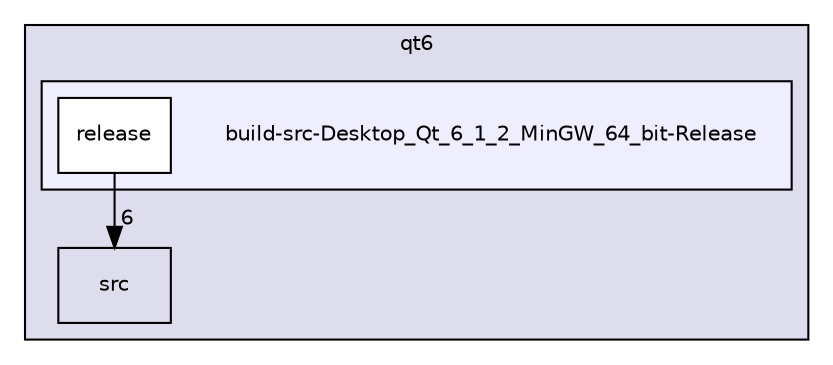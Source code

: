 digraph "qt6/build-src-Desktop_Qt_6_1_2_MinGW_64_bit-Release" {
  compound=true
  node [ fontsize="10", fontname="Helvetica"];
  edge [ labelfontsize="10", labelfontname="Helvetica"];
  subgraph clusterdir_aca54559f892c0a6bc75d02ca7864bcb {
    graph [ bgcolor="#ddddee", pencolor="black", label="qt6" fontname="Helvetica", fontsize="10", URL="dir_aca54559f892c0a6bc75d02ca7864bcb.html"]
  dir_e878fadbae21eab83033b307cad8f6df [shape=box label="src" URL="dir_e878fadbae21eab83033b307cad8f6df.html"];
  subgraph clusterdir_b5cb880530a5d07fec71a0caf5d551ab {
    graph [ bgcolor="#eeeeff", pencolor="black", label="" URL="dir_b5cb880530a5d07fec71a0caf5d551ab.html"];
    dir_b5cb880530a5d07fec71a0caf5d551ab [shape=plaintext label="build-src-Desktop_Qt_6_1_2_MinGW_64_bit-Release"];
  dir_472c900e016676c67e4af5f94f1f1d36 [shape=box label="release" fillcolor="white" style="filled" URL="dir_472c900e016676c67e4af5f94f1f1d36.html"];
  }
  }
  dir_472c900e016676c67e4af5f94f1f1d36->dir_e878fadbae21eab83033b307cad8f6df [headlabel="6", labeldistance=1.5 headhref="dir_000005_000007.html"];
}
